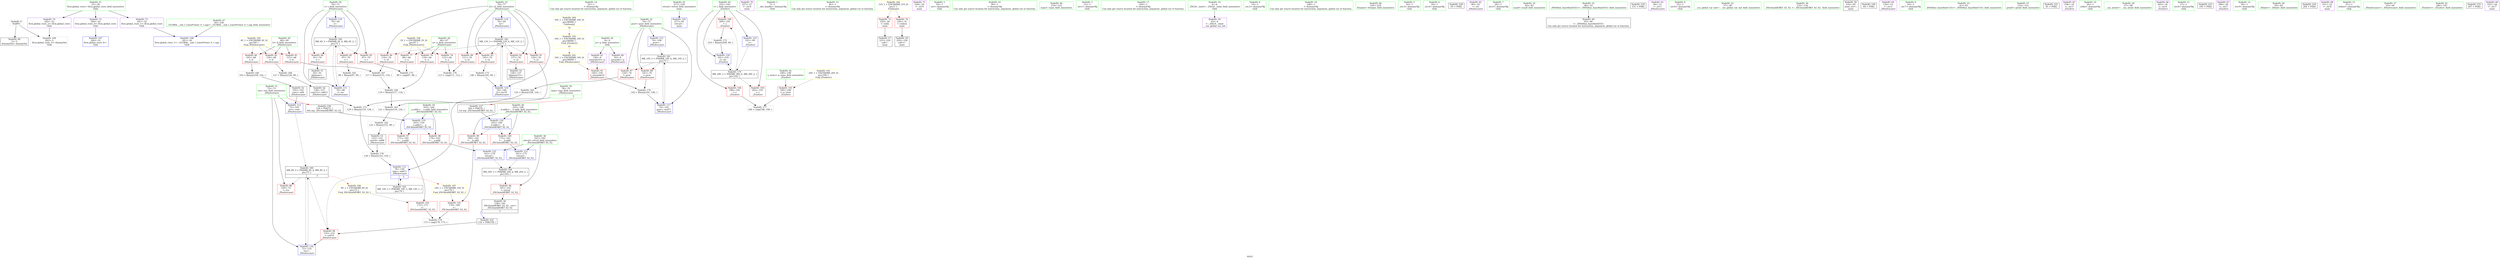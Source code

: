 digraph "SVFG" {
	label="SVFG";

	Node0x5580c0602a70 [shape=record,color=grey,label="{NodeID: 0\nNullPtr}"];
	Node0x5580c0602a70 -> Node0x5580c061a3a0[style=solid];
	Node0x5580c0602a70 -> Node0x5580c0619630[style=solid];
	Node0x5580c0628490 [shape=record,color=black,label="{NodeID: 180\nMR_8V_3 = PHI(MR_8V_4, MR_8V_2, )\npts\{73 \}\n|{|<s3>5}}"];
	Node0x5580c0628490 -> Node0x5580c061c370[style=dashed];
	Node0x5580c0628490 -> Node0x5580c061c9f0[style=dashed];
	Node0x5580c0628490 -> Node0x5580c061ec80[style=dashed];
	Node0x5580c0628490:s3 -> Node0x5580c062a290[style=dashed,color=red];
	Node0x5580c0619c60 [shape=record,color=red,label="{NodeID: 97\n171\<--163\n\<--__a.addr\n_ZSt3minIdERKT_S2_S2_\n}"];
	Node0x5580c0619c60 -> Node0x5580c061a070[style=solid];
	Node0x5580c06173f0 [shape=record,color=green,label="{NodeID: 14\n33\<--1\n\<--dummyObj\nCan only get source location for instruction, argument, global var or function.}"];
	Node0x5580c061cd80 [shape=record,color=yellow,style=double,label="{NodeID: 194\n2V_1 = ENCHI(MR_2V_0)\npts\{67 \}\nFun[_Z9solvecasev]}"];
	Node0x5580c061cd80 -> Node0x5580c061bc20[style=dashed];
	Node0x5580c061cd80 -> Node0x5580c061bcf0[style=dashed];
	Node0x5580c061cd80 -> Node0x5580c061bdc0[style=dashed];
	Node0x5580c0619800 [shape=record,color=blue,label="{NodeID: 111\n70\<--98\ni\<--inc\n_Z9solvecasev\n}"];
	Node0x5580c0619800 -> Node0x5580c0629d90[style=dashed];
	Node0x5580c06181f0 [shape=record,color=green,label="{NodeID: 28\n66\<--67\na\<--a_field_insensitive\n_Z9solvecasev\n}"];
	Node0x5580c06181f0 -> Node0x5580c061bc20[style=solid];
	Node0x5580c06181f0 -> Node0x5580c061bcf0[style=solid];
	Node0x5580c06181f0 -> Node0x5580c061bdc0[style=solid];
	Node0x5580c061f3d0 [shape=record,color=blue,label="{NodeID: 125\n217\<--85\nretval\<--\nmain\n}"];
	Node0x5580c0618e10 [shape=record,color=green,label="{NodeID: 42\n189\<--190\nn_tests\<--n_tests_field_insensitive\n_Z5solvev\n}"];
	Node0x5580c0618e10 -> Node0x5580c061a140[style=solid];
	Node0x5580c061aa80 [shape=record,color=black,label="{NodeID: 56\n158\<--181\n_ZSt3minIdERKT_S2_S2__ret\<--\n_ZSt3minIdERKT_S2_S2_\n|{<s0>5}}"];
	Node0x5580c061aa80:s0 -> Node0x5580c0636ca0[style=solid,color=blue];
	Node0x5580c0637100 [shape=record,color=black,label="{NodeID: 236\n159 = PHI(72, )\n0th arg _ZSt3minIdERKT_S2_S2_ }"];
	Node0x5580c0637100 -> Node0x5580c061eef0[style=solid];
	Node0x5580c061b5e0 [shape=record,color=purple,label="{NodeID: 70\n227\<--27\n\<--.str.8\nmain\n}"];
	Node0x5580c0621bf0 [shape=record,color=grey,label="{NodeID: 167\n117 = Binary(115, 116, )\n}"];
	Node0x5580c0621bf0 -> Node0x5580c0621ef0[style=solid];
	Node0x5580c061c1d0 [shape=record,color=red,label="{NodeID: 84\n91\<--70\n\<--i\n_Z9solvecasev\n}"];
	Node0x5580c061c1d0 -> Node0x5580c061a670[style=solid];
	Node0x5580c0616030 [shape=record,color=green,label="{NodeID: 1\n7\<--1\n__dso_handle\<--dummyObj\nGlob }"];
	Node0x5580c0628990 [shape=record,color=black,label="{NodeID: 181\nMR_10V_3 = PHI(MR_10V_4, MR_10V_2, )\npts\{75 \}\n}"];
	Node0x5580c0628990 -> Node0x5580c061c440[style=dashed];
	Node0x5580c0628990 -> Node0x5580c061c510[style=dashed];
	Node0x5580c0628990 -> Node0x5580c061ed50[style=dashed];
	Node0x5580c0619d30 [shape=record,color=red,label="{NodeID: 98\n178\<--163\n\<--__a.addr\n_ZSt3minIdERKT_S2_S2_\n}"];
	Node0x5580c0619d30 -> Node0x5580c061f160[style=solid];
	Node0x5580c06174f0 [shape=record,color=green,label="{NodeID: 15\n85\<--1\n\<--dummyObj\nCan only get source location for instruction, argument, global var or function.}"];
	Node0x5580c061ce90 [shape=record,color=yellow,style=double,label="{NodeID: 195\n4V_1 = ENCHI(MR_4V_0)\npts\{69 \}\nFun[_Z9solvecasev]}"];
	Node0x5580c061ce90 -> Node0x5580c061be90[style=dashed];
	Node0x5580c061ce90 -> Node0x5580c061bf60[style=dashed];
	Node0x5580c061ce90 -> Node0x5580c061c030[style=dashed];
	Node0x5580c06198d0 [shape=record,color=blue,label="{NodeID: 112\n72\<--105\nres\<--conv\n_Z9solvecasev\n}"];
	Node0x5580c06198d0 -> Node0x5580c0628490[style=dashed];
	Node0x5580c06182c0 [shape=record,color=green,label="{NodeID: 29\n68\<--69\nb\<--b_field_insensitive\n_Z9solvecasev\n}"];
	Node0x5580c06182c0 -> Node0x5580c061be90[style=solid];
	Node0x5580c06182c0 -> Node0x5580c061bf60[style=solid];
	Node0x5580c06182c0 -> Node0x5580c061c030[style=solid];
	Node0x5580c0618ee0 [shape=record,color=green,label="{NodeID: 43\n191\<--192\ni\<--i_field_insensitive\n_Z5solvev\n}"];
	Node0x5580c0618ee0 -> Node0x5580c061a210[style=solid];
	Node0x5580c0618ee0 -> Node0x5580c061a2e0[style=solid];
	Node0x5580c0618ee0 -> Node0x5580c0619390[style=solid];
	Node0x5580c0618ee0 -> Node0x5580c061f230[style=solid];
	Node0x5580c0618ee0 -> Node0x5580c061f300[style=solid];
	Node0x5580c061ab50 [shape=record,color=black,label="{NodeID: 57\n223\<--220\ncall\<--\nmain\n}"];
	Node0x5580c0637290 [shape=record,color=black,label="{NodeID: 237\n160 = PHI(78, )\n1st arg _ZSt3minIdERKT_S2_S2_ }"];
	Node0x5580c0637290 -> Node0x5580c061efc0[style=solid];
	Node0x5580c061b6b0 [shape=record,color=purple,label="{NodeID: 71\n228\<--29\n\<--.str.9\nmain\n}"];
	Node0x5580c0621d70 [shape=record,color=grey,label="{NodeID: 168\n127 = Binary(126, 99, )\n}"];
	Node0x5580c0621d70 -> Node0x5580c061a8e0[style=solid];
	Node0x5580c061c2a0 [shape=record,color=red,label="{NodeID: 85\n97\<--70\n\<--i\n_Z9solvecasev\n}"];
	Node0x5580c061c2a0 -> Node0x5580c06218f0[style=solid];
	Node0x5580c06160c0 [shape=record,color=green,label="{NodeID: 2\n10\<--1\n.str\<--dummyObj\nGlob }"];
	Node0x5580c0628e90 [shape=record,color=black,label="{NodeID: 182\nMR_12V_3 = PHI(MR_12V_4, MR_12V_2, )\npts\{77 \}\n}"];
	Node0x5580c0628e90 -> Node0x5580c061c5e0[style=dashed];
	Node0x5580c0628e90 -> Node0x5580c061c6b0[style=dashed];
	Node0x5580c0628e90 -> Node0x5580c061c780[style=dashed];
	Node0x5580c0628e90 -> Node0x5580c061c850[style=dashed];
	Node0x5580c0628e90 -> Node0x5580c061c920[style=dashed];
	Node0x5580c0628e90 -> Node0x5580c061ee20[style=dashed];
	Node0x5580c0619e00 [shape=record,color=red,label="{NodeID: 99\n169\<--165\n\<--__b.addr\n_ZSt3minIdERKT_S2_S2_\n}"];
	Node0x5580c0619e00 -> Node0x5580c0619fa0[style=solid];
	Node0x5580c06175f0 [shape=record,color=green,label="{NodeID: 16\n99\<--1\n\<--dummyObj\nCan only get source location for instruction, argument, global var or function.}"];
	Node0x5580c06199a0 [shape=record,color=blue,label="{NodeID: 113\n74\<--108\npcor\<--\n_Z9solvecasev\n}"];
	Node0x5580c06199a0 -> Node0x5580c0628990[style=dashed];
	Node0x5580c0618390 [shape=record,color=green,label="{NodeID: 30\n70\<--71\ni\<--i_field_insensitive\n_Z9solvecasev\n}"];
	Node0x5580c0618390 -> Node0x5580c061c100[style=solid];
	Node0x5580c0618390 -> Node0x5580c061c1d0[style=solid];
	Node0x5580c0618390 -> Node0x5580c061c2a0[style=solid];
	Node0x5580c0618390 -> Node0x5580c0619730[style=solid];
	Node0x5580c0618390 -> Node0x5580c0619800[style=solid];
	Node0x5580c0618fb0 [shape=record,color=green,label="{NodeID: 44\n214\<--215\nmain\<--main_field_insensitive\n}"];
	Node0x5580c061ac20 [shape=record,color=black,label="{NodeID: 58\n229\<--226\ncall1\<--\nmain\n}"];
	Node0x5580c061b780 [shape=record,color=purple,label="{NodeID: 72\n240\<--32\nllvm.global_ctors_0\<--llvm.global_ctors\nGlob }"];
	Node0x5580c061b780 -> Node0x5580c0619460[style=solid];
	Node0x5580c0621ef0 [shape=record,color=grey,label="{NodeID: 169\n119 = Binary(117, 118, )\n}"];
	Node0x5580c0621ef0 -> Node0x5580c06215f0[style=solid];
	Node0x5580c061c370 [shape=record,color=red,label="{NodeID: 86\n149\<--72\n\<--res\n_Z9solvecasev\n}"];
	Node0x5580c0616370 [shape=record,color=green,label="{NodeID: 3\n12\<--1\n.str.1\<--dummyObj\nGlob }"];
	Node0x5580c0629390 [shape=record,color=black,label="{NodeID: 183\nMR_14V_2 = PHI(MR_14V_3, MR_14V_1, )\npts\{79 \}\n}"];
	Node0x5580c0629390 -> Node0x5580c061ebb0[style=dashed];
	Node0x5580c0619ed0 [shape=record,color=red,label="{NodeID: 100\n175\<--165\n\<--__b.addr\n_ZSt3minIdERKT_S2_S2_\n}"];
	Node0x5580c0619ed0 -> Node0x5580c061f090[style=solid];
	Node0x5580c06176f0 [shape=record,color=green,label="{NodeID: 17\n104\<--1\n\<--dummyObj\nCan only get source location for instruction, argument, global var or function.}"];
	Node0x5580c0619a70 [shape=record,color=blue,label="{NodeID: 114\n76\<--85\ni2\<--\n_Z9solvecasev\n}"];
	Node0x5580c0619a70 -> Node0x5580c0628e90[style=dashed];
	Node0x5580c0618460 [shape=record,color=green,label="{NodeID: 31\n72\<--73\nres\<--res_field_insensitive\n_Z9solvecasev\n|{|<s3>5}}"];
	Node0x5580c0618460 -> Node0x5580c061c370[style=solid];
	Node0x5580c0618460 -> Node0x5580c06198d0[style=solid];
	Node0x5580c0618460 -> Node0x5580c061ec80[style=solid];
	Node0x5580c0618460:s3 -> Node0x5580c0637100[style=solid,color=red];
	Node0x5580c06190b0 [shape=record,color=green,label="{NodeID: 45\n217\<--218\nretval\<--retval_field_insensitive\nmain\n}"];
	Node0x5580c06190b0 -> Node0x5580c061f3d0[style=solid];
	Node0x5580c061acf0 [shape=record,color=purple,label="{NodeID: 59\n43\<--4\n\<--_ZStL8__ioinit\n__cxx_global_var_init\n}"];
	Node0x5580c061b880 [shape=record,color=purple,label="{NodeID: 73\n241\<--32\nllvm.global_ctors_1\<--llvm.global_ctors\nGlob }"];
	Node0x5580c061b880 -> Node0x5580c0619530[style=solid];
	Node0x5580c0622070 [shape=record,color=grey,label="{NodeID: 170\n130 = Binary(123, 129, )\n}"];
	Node0x5580c0622070 -> Node0x5580c061ebb0[style=solid];
	Node0x5580c061c440 [shape=record,color=red,label="{NodeID: 87\n124\<--74\n\<--pcor\n_Z9solvecasev\n}"];
	Node0x5580c061c440 -> Node0x5580c0621770[style=solid];
	Node0x5580c0616400 [shape=record,color=green,label="{NodeID: 4\n14\<--1\n.str.2\<--dummyObj\nGlob }"];
	Node0x5580c0629890 [shape=record,color=black,label="{NodeID: 184\nMR_20V_3 = PHI(MR_20V_4, MR_20V_2, )\npts\{162 \}\n}"];
	Node0x5580c0629890 -> Node0x5580c0619b90[style=dashed];
	Node0x5580c0619fa0 [shape=record,color=red,label="{NodeID: 101\n170\<--169\n\<--\n_ZSt3minIdERKT_S2_S2_\n}"];
	Node0x5580c0619fa0 -> Node0x5580c0622c70[style=solid];
	Node0x5580c06177f0 [shape=record,color=green,label="{NodeID: 18\n108\<--1\n\<--dummyObj\nCan only get source location for instruction, argument, global var or function.}"];
	Node0x5580c061ebb0 [shape=record,color=blue,label="{NodeID: 115\n78\<--130\ntmp\<--add13\n_Z9solvecasev\n|{|<s2>5}}"];
	Node0x5580c061ebb0 -> Node0x5580c061c9f0[style=dashed];
	Node0x5580c061ebb0 -> Node0x5580c0629390[style=dashed];
	Node0x5580c061ebb0:s2 -> Node0x5580c062adb0[style=dashed,color=red];
	Node0x5580c0618530 [shape=record,color=green,label="{NodeID: 32\n74\<--75\npcor\<--pcor_field_insensitive\n_Z9solvecasev\n}"];
	Node0x5580c0618530 -> Node0x5580c061c440[style=solid];
	Node0x5580c0618530 -> Node0x5580c061c510[style=solid];
	Node0x5580c0618530 -> Node0x5580c06199a0[style=solid];
	Node0x5580c0618530 -> Node0x5580c061ed50[style=solid];
	Node0x5580c0619180 [shape=record,color=green,label="{NodeID: 46\n224\<--225\nfreopen\<--freopen_field_insensitive\n}"];
	Node0x5580c061adc0 [shape=record,color=purple,label="{NodeID: 60\n93\<--8\narrayidx\<--p\n_Z9solvecasev\n}"];
	Node0x5580c061b980 [shape=record,color=purple,label="{NodeID: 74\n242\<--32\nllvm.global_ctors_2\<--llvm.global_ctors\nGlob }"];
	Node0x5580c061b980 -> Node0x5580c0619630[style=solid];
	Node0x5580c06221f0 [shape=record,color=grey,label="{NodeID: 171\n129 = Binary(125, 128, )\n}"];
	Node0x5580c06221f0 -> Node0x5580c0622070[style=solid];
	Node0x5580c061c510 [shape=record,color=red,label="{NodeID: 88\n141\<--74\n\<--pcor\n_Z9solvecasev\n}"];
	Node0x5580c061c510 -> Node0x5580c0622670[style=solid];
	Node0x5580c0616490 [shape=record,color=green,label="{NodeID: 5\n16\<--1\n.str.3\<--dummyObj\nGlob }"];
	Node0x5580c0629d90 [shape=record,color=black,label="{NodeID: 185\nMR_6V_3 = PHI(MR_6V_4, MR_6V_2, )\npts\{71 \}\n}"];
	Node0x5580c0629d90 -> Node0x5580c061c100[style=dashed];
	Node0x5580c0629d90 -> Node0x5580c061c1d0[style=dashed];
	Node0x5580c0629d90 -> Node0x5580c061c2a0[style=dashed];
	Node0x5580c0629d90 -> Node0x5580c0619800[style=dashed];
	Node0x5580c061a070 [shape=record,color=red,label="{NodeID: 102\n172\<--171\n\<--\n_ZSt3minIdERKT_S2_S2_\n}"];
	Node0x5580c061a070 -> Node0x5580c0622c70[style=solid];
	Node0x5580c06178f0 [shape=record,color=green,label="{NodeID: 19\n4\<--6\n_ZStL8__ioinit\<--_ZStL8__ioinit_field_insensitive\nGlob }"];
	Node0x5580c06178f0 -> Node0x5580c061acf0[style=solid];
	Node0x5580c061ec80 [shape=record,color=blue,label="{NodeID: 116\n72\<--135\nres\<--\n_Z9solvecasev\n}"];
	Node0x5580c061ec80 -> Node0x5580c0628490[style=dashed];
	Node0x5580c0618600 [shape=record,color=green,label="{NodeID: 33\n76\<--77\ni2\<--i2_field_insensitive\n_Z9solvecasev\n}"];
	Node0x5580c0618600 -> Node0x5580c061c5e0[style=solid];
	Node0x5580c0618600 -> Node0x5580c061c6b0[style=solid];
	Node0x5580c0618600 -> Node0x5580c061c780[style=solid];
	Node0x5580c0618600 -> Node0x5580c061c850[style=solid];
	Node0x5580c0618600 -> Node0x5580c061c920[style=solid];
	Node0x5580c0618600 -> Node0x5580c0619a70[style=solid];
	Node0x5580c0618600 -> Node0x5580c061ee20[style=solid];
	Node0x5580c0619280 [shape=record,color=green,label="{NodeID: 47\n34\<--236\n_GLOBAL__sub_I_LinesPrower_0_1.cpp\<--_GLOBAL__sub_I_LinesPrower_0_1.cpp_field_insensitive\n}"];
	Node0x5580c0619280 -> Node0x5580c0619530[style=solid];
	Node0x5580c061ae90 [shape=record,color=purple,label="{NodeID: 61\n139\<--8\narrayidx16\<--p\n_Z9solvecasev\n}"];
	Node0x5580c061ae90 -> Node0x5580c061cac0[style=solid];
	Node0x5580c061ba80 [shape=record,color=red,label="{NodeID: 75\n220\<--26\n\<--stdin\nmain\n}"];
	Node0x5580c061ba80 -> Node0x5580c061ab50[style=solid];
	Node0x5580c0622370 [shape=record,color=grey,label="{NodeID: 172\n210 = Binary(209, 99, )\n}"];
	Node0x5580c0622370 -> Node0x5580c061f300[style=solid];
	Node0x5580c061c5e0 [shape=record,color=red,label="{NodeID: 89\n111\<--76\n\<--i2\n_Z9solvecasev\n}"];
	Node0x5580c061c5e0 -> Node0x5580c0622970[style=solid];
	Node0x5580c0616520 [shape=record,color=green,label="{NodeID: 6\n18\<--1\n.str.4\<--dummyObj\nGlob }"];
	Node0x5580c062a290 [shape=record,color=yellow,style=double,label="{NodeID: 186\n8V_1 = ENCHI(MR_8V_0)\npts\{73 \}\nFun[_ZSt3minIdERKT_S2_S2_]}"];
	Node0x5580c062a290 -> Node0x5580c061a070[style=dashed];
	Node0x5580c061a140 [shape=record,color=red,label="{NodeID: 103\n199\<--189\n\<--n_tests\n_Z5solvev\n}"];
	Node0x5580c061a140 -> Node0x5580c0622af0[style=solid];
	Node0x5580c06179f0 [shape=record,color=green,label="{NodeID: 20\n8\<--9\np\<--p_field_insensitive\nGlob }"];
	Node0x5580c06179f0 -> Node0x5580c061adc0[style=solid];
	Node0x5580c06179f0 -> Node0x5580c061ae90[style=solid];
	Node0x5580c061ed50 [shape=record,color=blue,label="{NodeID: 117\n74\<--142\npcor\<--mul17\n_Z9solvecasev\n}"];
	Node0x5580c061ed50 -> Node0x5580c0628990[style=dashed];
	Node0x5580c06186d0 [shape=record,color=green,label="{NodeID: 34\n78\<--79\ntmp\<--tmp_field_insensitive\n_Z9solvecasev\n|{|<s1>5}}"];
	Node0x5580c06186d0 -> Node0x5580c061ebb0[style=solid];
	Node0x5580c06186d0:s1 -> Node0x5580c0637290[style=solid,color=red];
	Node0x5580c061a3a0 [shape=record,color=black,label="{NodeID: 48\n2\<--3\ndummyVal\<--dummyVal\n}"];
	Node0x5580c03ebce0 [shape=record,color=black,label="{NodeID: 228\n95 = PHI()\n}"];
	Node0x5580c061af60 [shape=record,color=purple,label="{NodeID: 62\n80\<--10\n\<--.str\n_Z9solvecasev\n}"];
	Node0x5580c061bb50 [shape=record,color=red,label="{NodeID: 76\n226\<--31\n\<--stdout\nmain\n}"];
	Node0x5580c061bb50 -> Node0x5580c061ac20[style=solid];
	Node0x5580c06224f0 [shape=record,color=grey,label="{NodeID: 173\n146 = Binary(145, 99, )\n}"];
	Node0x5580c06224f0 -> Node0x5580c061ee20[style=solid];
	Node0x5580c061c6b0 [shape=record,color=red,label="{NodeID: 90\n116\<--76\n\<--i2\n_Z9solvecasev\n}"];
	Node0x5580c061c6b0 -> Node0x5580c0621bf0[style=solid];
	Node0x5580c0616d60 [shape=record,color=green,label="{NodeID: 7\n20\<--1\n.str.5\<--dummyObj\nGlob }"];
	Node0x5580c062adb0 [shape=record,color=yellow,style=double,label="{NodeID: 187\n14V_1 = ENCHI(MR_14V_0)\npts\{79 \}\nFun[_ZSt3minIdERKT_S2_S2_]}"];
	Node0x5580c062adb0 -> Node0x5580c0619fa0[style=dashed];
	Node0x5580c061a210 [shape=record,color=red,label="{NodeID: 104\n198\<--191\n\<--i\n_Z5solvev\n}"];
	Node0x5580c061a210 -> Node0x5580c0622af0[style=solid];
	Node0x5580c0617af0 [shape=record,color=green,label="{NodeID: 21\n32\<--36\nllvm.global_ctors\<--llvm.global_ctors_field_insensitive\nGlob }"];
	Node0x5580c0617af0 -> Node0x5580c061b780[style=solid];
	Node0x5580c0617af0 -> Node0x5580c061b880[style=solid];
	Node0x5580c0617af0 -> Node0x5580c061b980[style=solid];
	Node0x5580c061d3d0 [shape=record,color=yellow,style=double,label="{NodeID: 201\n16V_1 = ENCHI(MR_16V_0)\npts\{90000 \}\nFun[_Z9solvecasev]}"];
	Node0x5580c061d3d0 -> Node0x5580c061cac0[style=dashed];
	Node0x5580c061ee20 [shape=record,color=blue,label="{NodeID: 118\n76\<--146\ni2\<--inc19\n_Z9solvecasev\n}"];
	Node0x5580c061ee20 -> Node0x5580c0628e90[style=dashed];
	Node0x5580c06187a0 [shape=record,color=green,label="{NodeID: 35\n82\<--83\nscanf\<--scanf_field_insensitive\n}"];
	Node0x5580c061a4a0 [shape=record,color=black,label="{NodeID: 49\n45\<--46\n\<--_ZNSt8ios_base4InitD1Ev\nCan only get source location for instruction, argument, global var or function.}"];
	Node0x5580c06369a0 [shape=record,color=black,label="{NodeID: 229\n151 = PHI()\n}"];
	Node0x5580c061b030 [shape=record,color=purple,label="{NodeID: 63\n94\<--12\n\<--.str.1\n_Z9solvecasev\n}"];
	Node0x5580c061bc20 [shape=record,color=red,label="{NodeID: 77\n88\<--66\n\<--a\n_Z9solvecasev\n}"];
	Node0x5580c061bc20 -> Node0x5580c06227f0[style=solid];
	Node0x5580c0622670 [shape=record,color=grey,label="{NodeID: 174\n142 = Binary(141, 140, )\n}"];
	Node0x5580c0622670 -> Node0x5580c061ed50[style=solid];
	Node0x5580c061c780 [shape=record,color=red,label="{NodeID: 91\n120\<--76\n\<--i2\n_Z9solvecasev\n}"];
	Node0x5580c061c780 -> Node0x5580c06215f0[style=solid];
	Node0x5580c0616df0 [shape=record,color=green,label="{NodeID: 8\n22\<--1\n.str.6\<--dummyObj\nGlob }"];
	Node0x5580c061a2e0 [shape=record,color=red,label="{NodeID: 105\n202\<--191\n\<--i\n_Z5solvev\n}"];
	Node0x5580c0617bf0 [shape=record,color=green,label="{NodeID: 22\n37\<--38\n__cxx_global_var_init\<--__cxx_global_var_init_field_insensitive\n}"];
	Node0x5580c061d4b0 [shape=record,color=yellow,style=double,label="{NodeID: 202\n31V_1 = ENCHI(MR_31V_0)\npts\{1 \}\nFun[main]}"];
	Node0x5580c061d4b0 -> Node0x5580c061ba80[style=dashed];
	Node0x5580c061d4b0 -> Node0x5580c061bb50[style=dashed];
	Node0x5580c061eef0 [shape=record,color=blue,label="{NodeID: 119\n163\<--159\n__a.addr\<--__a\n_ZSt3minIdERKT_S2_S2_\n}"];
	Node0x5580c061eef0 -> Node0x5580c0619c60[style=dashed];
	Node0x5580c061eef0 -> Node0x5580c0619d30[style=dashed];
	Node0x5580c06188a0 [shape=record,color=green,label="{NodeID: 36\n133\<--134\n_ZSt3minIdERKT_S2_S2_\<--_ZSt3minIdERKT_S2_S2__field_insensitive\n}"];
	Node0x5580c061a5a0 [shape=record,color=black,label="{NodeID: 50\n216\<--85\nmain_ret\<--\nmain\n}"];
	Node0x5580c0636aa0 [shape=record,color=black,label="{NodeID: 230\n44 = PHI()\n}"];
	Node0x5580c061b100 [shape=record,color=purple,label="{NodeID: 64\n150\<--14\n\<--.str.2\n_Z9solvecasev\n}"];
	Node0x5580c061bcf0 [shape=record,color=red,label="{NodeID: 78\n112\<--66\n\<--a\n_Z9solvecasev\n}"];
	Node0x5580c061bcf0 -> Node0x5580c0622970[style=solid];
	Node0x5580c06227f0 [shape=record,color=grey,label="{NodeID: 175\n89 = cmp(87, 88, )\n}"];
	Node0x5580c061c850 [shape=record,color=red,label="{NodeID: 92\n137\<--76\n\<--i2\n_Z9solvecasev\n}"];
	Node0x5580c061c850 -> Node0x5580c061a9b0[style=solid];
	Node0x5580c0616ef0 [shape=record,color=green,label="{NodeID: 9\n24\<--1\n.str.7\<--dummyObj\nGlob }"];
	Node0x5580c0619390 [shape=record,color=red,label="{NodeID: 106\n209\<--191\n\<--i\n_Z5solvev\n}"];
	Node0x5580c0619390 -> Node0x5580c0622370[style=solid];
	Node0x5580c0617cf0 [shape=record,color=green,label="{NodeID: 23\n41\<--42\n_ZNSt8ios_base4InitC1Ev\<--_ZNSt8ios_base4InitC1Ev_field_insensitive\n}"];
	Node0x5580c061efc0 [shape=record,color=blue,label="{NodeID: 120\n165\<--160\n__b.addr\<--__b\n_ZSt3minIdERKT_S2_S2_\n}"];
	Node0x5580c061efc0 -> Node0x5580c0619e00[style=dashed];
	Node0x5580c061efc0 -> Node0x5580c0619ed0[style=dashed];
	Node0x5580c06189a0 [shape=record,color=green,label="{NodeID: 37\n152\<--153\nprintf\<--printf_field_insensitive\n}"];
	Node0x5580c061a670 [shape=record,color=black,label="{NodeID: 51\n92\<--91\nidxprom\<--\n_Z9solvecasev\n}"];
	Node0x5580c0636ba0 [shape=record,color=black,label="{NodeID: 231\n81 = PHI()\n}"];
	Node0x5580c061b1d0 [shape=record,color=purple,label="{NodeID: 65\n194\<--16\n\<--.str.3\n_Z5solvev\n}"];
	Node0x5580c0621470 [shape=record,color=grey,label="{NodeID: 162\n122 = Binary(121, 99, )\n}"];
	Node0x5580c0621470 -> Node0x5580c061a810[style=solid];
	Node0x5580c061bdc0 [shape=record,color=red,label="{NodeID: 79\n118\<--66\n\<--a\n_Z9solvecasev\n}"];
	Node0x5580c061bdc0 -> Node0x5580c0621ef0[style=solid];
	Node0x5580c0622970 [shape=record,color=grey,label="{NodeID: 176\n113 = cmp(111, 112, )\n}"];
	Node0x5580c061c920 [shape=record,color=red,label="{NodeID: 93\n145\<--76\n\<--i2\n_Z9solvecasev\n}"];
	Node0x5580c061c920 -> Node0x5580c06224f0[style=solid];
	Node0x5580c0616ff0 [shape=record,color=green,label="{NodeID: 10\n26\<--1\nstdin\<--dummyObj\nGlob }"];
	Node0x5580c0619460 [shape=record,color=blue,label="{NodeID: 107\n240\<--33\nllvm.global_ctors_0\<--\nGlob }"];
	Node0x5580c0617df0 [shape=record,color=green,label="{NodeID: 24\n47\<--48\n__cxa_atexit\<--__cxa_atexit_field_insensitive\n}"];
	Node0x5580c061d6a0 [shape=record,color=yellow,style=double,label="{NodeID: 204\n16V_1 = ENCHI(MR_16V_0)\npts\{90000 \}\nFun[main]|{<s0>14}}"];
	Node0x5580c061d6a0:s0 -> Node0x5580c061cca0[style=dashed,color=red];
	Node0x5580c061f090 [shape=record,color=blue,label="{NodeID: 121\n161\<--175\nretval\<--\n_ZSt3minIdERKT_S2_S2_\n}"];
	Node0x5580c061f090 -> Node0x5580c0629890[style=dashed];
	Node0x5580c0618aa0 [shape=record,color=green,label="{NodeID: 38\n161\<--162\nretval\<--retval_field_insensitive\n_ZSt3minIdERKT_S2_S2_\n}"];
	Node0x5580c0618aa0 -> Node0x5580c0619b90[style=solid];
	Node0x5580c0618aa0 -> Node0x5580c061f090[style=solid];
	Node0x5580c0618aa0 -> Node0x5580c061f160[style=solid];
	Node0x5580c061a740 [shape=record,color=black,label="{NodeID: 52\n105\<--103\nconv\<--add\n_Z9solvecasev\n}"];
	Node0x5580c061a740 -> Node0x5580c06198d0[style=solid];
	Node0x5580c0636ca0 [shape=record,color=black,label="{NodeID: 232\n132 = PHI(158, )\n}"];
	Node0x5580c0636ca0 -> Node0x5580c061c9f0[style=solid];
	Node0x5580c061b2a0 [shape=record,color=purple,label="{NodeID: 66\n203\<--18\n\<--.str.4\n_Z5solvev\n}"];
	Node0x5580c06215f0 [shape=record,color=grey,label="{NodeID: 163\n121 = Binary(119, 120, )\n}"];
	Node0x5580c06215f0 -> Node0x5580c0621470[style=solid];
	Node0x5580c061be90 [shape=record,color=red,label="{NodeID: 80\n102\<--68\n\<--b\n_Z9solvecasev\n}"];
	Node0x5580c061be90 -> Node0x5580c0621a70[style=solid];
	Node0x5580c0622af0 [shape=record,color=grey,label="{NodeID: 177\n200 = cmp(198, 199, )\n}"];
	Node0x5580c061c9f0 [shape=record,color=red,label="{NodeID: 94\n135\<--132\n\<--call14\n_Z9solvecasev\n}"];
	Node0x5580c061c9f0 -> Node0x5580c061ec80[style=solid];
	Node0x5580c06170f0 [shape=record,color=green,label="{NodeID: 11\n27\<--1\n.str.8\<--dummyObj\nGlob }"];
	Node0x5580c062b130 [shape=record,color=yellow,style=double,label="{NodeID: 191\n26V_1 = ENCHI(MR_26V_0)\npts\{190 \}\nFun[_Z5solvev]}"];
	Node0x5580c062b130 -> Node0x5580c061a140[style=dashed];
	Node0x5580c0619530 [shape=record,color=blue,label="{NodeID: 108\n241\<--34\nllvm.global_ctors_1\<--_GLOBAL__sub_I_LinesPrower_0_1.cpp\nGlob }"];
	Node0x5580c0617ef0 [shape=record,color=green,label="{NodeID: 25\n46\<--52\n_ZNSt8ios_base4InitD1Ev\<--_ZNSt8ios_base4InitD1Ev_field_insensitive\n}"];
	Node0x5580c0617ef0 -> Node0x5580c061a4a0[style=solid];
	Node0x5580c061f160 [shape=record,color=blue,label="{NodeID: 122\n161\<--178\nretval\<--\n_ZSt3minIdERKT_S2_S2_\n}"];
	Node0x5580c061f160 -> Node0x5580c0629890[style=dashed];
	Node0x5580c0618b70 [shape=record,color=green,label="{NodeID: 39\n163\<--164\n__a.addr\<--__a.addr_field_insensitive\n_ZSt3minIdERKT_S2_S2_\n}"];
	Node0x5580c0618b70 -> Node0x5580c0619c60[style=solid];
	Node0x5580c0618b70 -> Node0x5580c0619d30[style=solid];
	Node0x5580c0618b70 -> Node0x5580c061eef0[style=solid];
	Node0x5580c061a810 [shape=record,color=black,label="{NodeID: 53\n123\<--122\nconv9\<--add8\n_Z9solvecasev\n}"];
	Node0x5580c061a810 -> Node0x5580c0622070[style=solid];
	Node0x5580c0636e90 [shape=record,color=black,label="{NodeID: 233\n195 = PHI()\n}"];
	Node0x5580c061b370 [shape=record,color=purple,label="{NodeID: 67\n206\<--20\n\<--.str.5\n_Z5solvev\n}"];
	Node0x5580c0621770 [shape=record,color=grey,label="{NodeID: 164\n125 = Binary(108, 124, )\n}"];
	Node0x5580c0621770 -> Node0x5580c06221f0[style=solid];
	Node0x5580c061bf60 [shape=record,color=red,label="{NodeID: 81\n115\<--68\n\<--b\n_Z9solvecasev\n}"];
	Node0x5580c061bf60 -> Node0x5580c0621bf0[style=solid];
	Node0x5580c0622c70 [shape=record,color=grey,label="{NodeID: 178\n173 = cmp(170, 172, )\n}"];
	Node0x5580c061cac0 [shape=record,color=red,label="{NodeID: 95\n140\<--139\n\<--arrayidx16\n_Z9solvecasev\n}"];
	Node0x5580c061cac0 -> Node0x5580c0622670[style=solid];
	Node0x5580c06171f0 [shape=record,color=green,label="{NodeID: 12\n29\<--1\n.str.9\<--dummyObj\nGlob }"];
	Node0x5580c0619630 [shape=record,color=blue, style = dotted,label="{NodeID: 109\n242\<--3\nllvm.global_ctors_2\<--dummyVal\nGlob }"];
	Node0x5580c0617ff0 [shape=record,color=green,label="{NodeID: 26\n59\<--60\n_Z4initv\<--_Z4initv_field_insensitive\n}"];
	Node0x5580c061f230 [shape=record,color=blue,label="{NodeID: 123\n191\<--99\ni\<--\n_Z5solvev\n}"];
	Node0x5580c061f230 -> Node0x5580c0627f90[style=dashed];
	Node0x5580c0618c40 [shape=record,color=green,label="{NodeID: 40\n165\<--166\n__b.addr\<--__b.addr_field_insensitive\n_ZSt3minIdERKT_S2_S2_\n}"];
	Node0x5580c0618c40 -> Node0x5580c0619e00[style=solid];
	Node0x5580c0618c40 -> Node0x5580c0619ed0[style=solid];
	Node0x5580c0618c40 -> Node0x5580c061efc0[style=solid];
	Node0x5580c061a8e0 [shape=record,color=black,label="{NodeID: 54\n128\<--127\nconv12\<--add11\n_Z9solvecasev\n}"];
	Node0x5580c061a8e0 -> Node0x5580c06221f0[style=solid];
	Node0x5580c0636f60 [shape=record,color=black,label="{NodeID: 234\n204 = PHI()\n}"];
	Node0x5580c061b440 [shape=record,color=purple,label="{NodeID: 68\n221\<--22\n\<--.str.6\nmain\n}"];
	Node0x5580c06218f0 [shape=record,color=grey,label="{NodeID: 165\n98 = Binary(97, 99, )\n}"];
	Node0x5580c06218f0 -> Node0x5580c0619800[style=solid];
	Node0x5580c061c030 [shape=record,color=red,label="{NodeID: 82\n126\<--68\n\<--b\n_Z9solvecasev\n}"];
	Node0x5580c061c030 -> Node0x5580c0621d70[style=solid];
	Node0x5580c0627f90 [shape=record,color=black,label="{NodeID: 179\nMR_28V_3 = PHI(MR_28V_4, MR_28V_2, )\npts\{192 \}\n}"];
	Node0x5580c0627f90 -> Node0x5580c061a210[style=dashed];
	Node0x5580c0627f90 -> Node0x5580c061a2e0[style=dashed];
	Node0x5580c0627f90 -> Node0x5580c0619390[style=dashed];
	Node0x5580c0627f90 -> Node0x5580c061f300[style=dashed];
	Node0x5580c0619b90 [shape=record,color=red,label="{NodeID: 96\n181\<--161\n\<--retval\n_ZSt3minIdERKT_S2_S2_\n}"];
	Node0x5580c0619b90 -> Node0x5580c061aa80[style=solid];
	Node0x5580c06172f0 [shape=record,color=green,label="{NodeID: 13\n31\<--1\nstdout\<--dummyObj\nGlob }"];
	Node0x5580c061cca0 [shape=record,color=yellow,style=double,label="{NodeID: 193\n16V_1 = ENCHI(MR_16V_0)\npts\{90000 \}\nFun[_Z5solvev]|{<s0>10}}"];
	Node0x5580c061cca0:s0 -> Node0x5580c061d3d0[style=dashed,color=red];
	Node0x5580c0619730 [shape=record,color=blue,label="{NodeID: 110\n70\<--85\ni\<--\n_Z9solvecasev\n}"];
	Node0x5580c0619730 -> Node0x5580c0629d90[style=dashed];
	Node0x5580c06180f0 [shape=record,color=green,label="{NodeID: 27\n63\<--64\n_Z9solvecasev\<--_Z9solvecasev_field_insensitive\n}"];
	Node0x5580c061f300 [shape=record,color=blue,label="{NodeID: 124\n191\<--210\ni\<--inc\n_Z5solvev\n}"];
	Node0x5580c061f300 -> Node0x5580c0627f90[style=dashed];
	Node0x5580c0618d10 [shape=record,color=green,label="{NodeID: 41\n186\<--187\n_Z5solvev\<--_Z5solvev_field_insensitive\n}"];
	Node0x5580c061a9b0 [shape=record,color=black,label="{NodeID: 55\n138\<--137\nidxprom15\<--\n_Z9solvecasev\n}"];
	Node0x5580c0637030 [shape=record,color=black,label="{NodeID: 235\n207 = PHI()\n}"];
	Node0x5580c061b510 [shape=record,color=purple,label="{NodeID: 69\n222\<--24\n\<--.str.7\nmain\n}"];
	Node0x5580c0621a70 [shape=record,color=grey,label="{NodeID: 166\n103 = Binary(104, 102, )\n}"];
	Node0x5580c0621a70 -> Node0x5580c061a740[style=solid];
	Node0x5580c061c100 [shape=record,color=red,label="{NodeID: 83\n87\<--70\n\<--i\n_Z9solvecasev\n}"];
	Node0x5580c061c100 -> Node0x5580c06227f0[style=solid];
}
